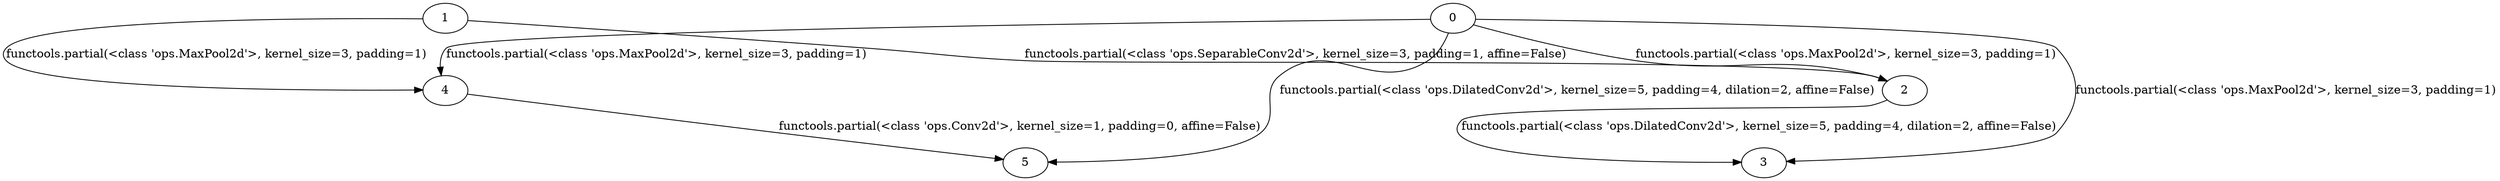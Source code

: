 digraph normal_cell_2 {
	1 -> 2 [label="functools.partial(<class 'ops.SeparableConv2d'>, kernel_size=3, padding=1, affine=False)"]
	0 -> 2 [label="functools.partial(<class 'ops.MaxPool2d'>, kernel_size=3, padding=1)"]
	0 -> 3 [label="functools.partial(<class 'ops.MaxPool2d'>, kernel_size=3, padding=1)"]
	2 -> 3 [label="functools.partial(<class 'ops.DilatedConv2d'>, kernel_size=5, padding=4, dilation=2, affine=False)"]
	1 -> 4 [label="functools.partial(<class 'ops.MaxPool2d'>, kernel_size=3, padding=1)"]
	0 -> 4 [label="functools.partial(<class 'ops.MaxPool2d'>, kernel_size=3, padding=1)"]
	4 -> 5 [label="functools.partial(<class 'ops.Conv2d'>, kernel_size=1, padding=0, affine=False)"]
	0 -> 5 [label="functools.partial(<class 'ops.DilatedConv2d'>, kernel_size=5, padding=4, dilation=2, affine=False)"]
}
